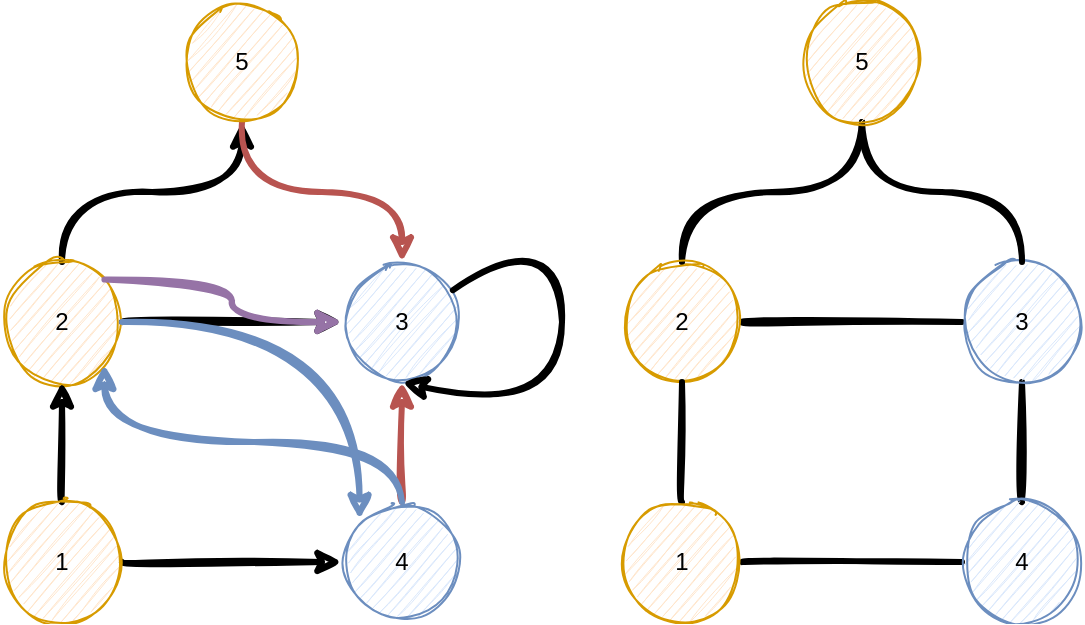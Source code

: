 <mxfile>
    <diagram id="0hCsJiBxk6M5pAmyBCVN" name="Page-1">
        <mxGraphModel dx="1389" dy="488" grid="1" gridSize="10" guides="1" tooltips="1" connect="1" arrows="1" fold="1" page="1" pageScale="1" pageWidth="413" pageHeight="583" math="0" shadow="0">
            <root>
                <mxCell id="0"/>
                <mxCell id="1" parent="0"/>
                <mxCell id="13" style="edgeStyle=orthogonalEdgeStyle;html=1;exitX=1;exitY=0.5;exitDx=0;exitDy=0;entryX=0;entryY=0.5;entryDx=0;entryDy=0;strokeWidth=3;curved=1;sketch=1;" parent="1" source="2" target="5" edge="1">
                    <mxGeometry relative="1" as="geometry"/>
                </mxCell>
                <mxCell id="16" style="edgeStyle=orthogonalEdgeStyle;html=1;exitX=0.5;exitY=0;exitDx=0;exitDy=0;entryX=0.5;entryY=1;entryDx=0;entryDy=0;strokeWidth=3;curved=1;sketch=1;" parent="1" source="2" target="6" edge="1">
                    <mxGeometry relative="1" as="geometry"/>
                </mxCell>
                <mxCell id="2" value="2" style="ellipse;whiteSpace=wrap;html=1;aspect=fixed;fillColor=#ffe6cc;strokeColor=#d79b00;sketch=1;" parent="1" vertex="1">
                    <mxGeometry x="110" y="190" width="60" height="60" as="geometry"/>
                </mxCell>
                <mxCell id="10" style="edgeStyle=orthogonalEdgeStyle;html=1;exitX=1;exitY=0.5;exitDx=0;exitDy=0;entryX=0;entryY=0.5;entryDx=0;entryDy=0;strokeWidth=3;curved=1;sketch=1;" parent="1" source="3" target="4" edge="1">
                    <mxGeometry relative="1" as="geometry"/>
                </mxCell>
                <mxCell id="17" style="edgeStyle=orthogonalEdgeStyle;html=1;exitX=0.5;exitY=0;exitDx=0;exitDy=0;entryX=0.5;entryY=1;entryDx=0;entryDy=0;strokeWidth=3;curved=1;sketch=1;" parent="1" source="3" target="2" edge="1">
                    <mxGeometry relative="1" as="geometry"/>
                </mxCell>
                <mxCell id="3" value="1" style="ellipse;whiteSpace=wrap;html=1;aspect=fixed;fillColor=#ffe6cc;strokeColor=#d79b00;sketch=1;" parent="1" vertex="1">
                    <mxGeometry x="110" y="310" width="60" height="60" as="geometry"/>
                </mxCell>
                <mxCell id="15" style="edgeStyle=orthogonalEdgeStyle;html=1;exitX=0.5;exitY=0;exitDx=0;exitDy=0;entryX=0.5;entryY=1;entryDx=0;entryDy=0;strokeWidth=3;curved=1;sketch=1;fillColor=#f8cecc;strokeColor=#b85450;" parent="1" source="4" target="5" edge="1">
                    <mxGeometry relative="1" as="geometry"/>
                </mxCell>
                <mxCell id="4" value="4" style="ellipse;whiteSpace=wrap;html=1;aspect=fixed;fillColor=#dae8fc;strokeColor=#6c8ebf;sketch=1;" parent="1" vertex="1">
                    <mxGeometry x="280" y="310" width="60" height="60" as="geometry"/>
                </mxCell>
                <mxCell id="5" value="3" style="ellipse;whiteSpace=wrap;html=1;aspect=fixed;fillColor=#dae8fc;strokeColor=#6c8ebf;sketch=1;" parent="1" vertex="1">
                    <mxGeometry x="280" y="190" width="60" height="60" as="geometry"/>
                </mxCell>
                <mxCell id="14" style="edgeStyle=orthogonalEdgeStyle;html=1;exitX=0.5;exitY=1;exitDx=0;exitDy=0;entryX=0.5;entryY=0;entryDx=0;entryDy=0;strokeWidth=3;curved=1;sketch=1;fillColor=#f8cecc;strokeColor=#b85450;" parent="1" source="6" target="5" edge="1">
                    <mxGeometry relative="1" as="geometry"/>
                </mxCell>
                <mxCell id="6" value="5" style="ellipse;whiteSpace=wrap;html=1;aspect=fixed;fillColor=#ffe6cc;strokeColor=#d79b00;sketch=1;" parent="1" vertex="1">
                    <mxGeometry x="200" y="60" width="60" height="60" as="geometry"/>
                </mxCell>
                <mxCell id="30" style="edgeStyle=orthogonalEdgeStyle;html=1;exitX=1;exitY=0.5;exitDx=0;exitDy=0;entryX=0;entryY=0.5;entryDx=0;entryDy=0;strokeWidth=3;curved=1;sketch=1;endArrow=none;endFill=0;" edge="1" parent="1" source="32" target="38">
                    <mxGeometry relative="1" as="geometry"/>
                </mxCell>
                <mxCell id="31" style="edgeStyle=orthogonalEdgeStyle;html=1;exitX=0.5;exitY=0;exitDx=0;exitDy=0;entryX=0.5;entryY=1;entryDx=0;entryDy=0;strokeWidth=3;curved=1;sketch=1;endArrow=none;endFill=0;" edge="1" parent="1" source="32" target="40">
                    <mxGeometry relative="1" as="geometry"/>
                </mxCell>
                <mxCell id="32" value="2" style="ellipse;whiteSpace=wrap;html=1;aspect=fixed;fillColor=#ffe6cc;strokeColor=#d79b00;sketch=1;" vertex="1" parent="1">
                    <mxGeometry x="420" y="190" width="60" height="60" as="geometry"/>
                </mxCell>
                <mxCell id="33" style="edgeStyle=orthogonalEdgeStyle;html=1;exitX=1;exitY=0.5;exitDx=0;exitDy=0;entryX=0;entryY=0.5;entryDx=0;entryDy=0;strokeWidth=3;curved=1;sketch=1;endArrow=none;endFill=0;" edge="1" parent="1" source="35" target="37">
                    <mxGeometry relative="1" as="geometry"/>
                </mxCell>
                <mxCell id="34" style="edgeStyle=orthogonalEdgeStyle;html=1;exitX=0.5;exitY=0;exitDx=0;exitDy=0;entryX=0.5;entryY=1;entryDx=0;entryDy=0;strokeWidth=3;curved=1;sketch=1;endArrow=none;endFill=0;" edge="1" parent="1" source="35" target="32">
                    <mxGeometry relative="1" as="geometry"/>
                </mxCell>
                <mxCell id="35" value="1" style="ellipse;whiteSpace=wrap;html=1;aspect=fixed;fillColor=#ffe6cc;strokeColor=#d79b00;sketch=1;" vertex="1" parent="1">
                    <mxGeometry x="420" y="310" width="60" height="60" as="geometry"/>
                </mxCell>
                <mxCell id="36" style="edgeStyle=orthogonalEdgeStyle;html=1;exitX=0.5;exitY=0;exitDx=0;exitDy=0;entryX=0.5;entryY=1;entryDx=0;entryDy=0;strokeWidth=3;curved=1;sketch=1;endArrow=none;endFill=0;" edge="1" parent="1" source="37" target="38">
                    <mxGeometry relative="1" as="geometry"/>
                </mxCell>
                <mxCell id="37" value="4" style="ellipse;whiteSpace=wrap;html=1;aspect=fixed;fillColor=#dae8fc;strokeColor=#6c8ebf;sketch=1;" vertex="1" parent="1">
                    <mxGeometry x="590" y="310" width="60" height="60" as="geometry"/>
                </mxCell>
                <mxCell id="38" value="3" style="ellipse;whiteSpace=wrap;html=1;aspect=fixed;fillColor=#dae8fc;strokeColor=#6c8ebf;sketch=1;" vertex="1" parent="1">
                    <mxGeometry x="590" y="190" width="60" height="60" as="geometry"/>
                </mxCell>
                <mxCell id="39" style="edgeStyle=orthogonalEdgeStyle;html=1;exitX=0.5;exitY=1;exitDx=0;exitDy=0;entryX=0.5;entryY=0;entryDx=0;entryDy=0;strokeWidth=3;curved=1;sketch=1;endArrow=none;endFill=0;" edge="1" parent="1" source="40" target="38">
                    <mxGeometry relative="1" as="geometry"/>
                </mxCell>
                <mxCell id="40" value="5" style="ellipse;whiteSpace=wrap;html=1;aspect=fixed;fillColor=#ffe6cc;strokeColor=#d79b00;sketch=1;" vertex="1" parent="1">
                    <mxGeometry x="510" y="60" width="60" height="60" as="geometry"/>
                </mxCell>
                <mxCell id="43" style="edgeStyle=orthogonalEdgeStyle;html=1;entryX=0.5;entryY=1;entryDx=0;entryDy=0;strokeWidth=3;curved=1;sketch=1;" edge="1" parent="1" source="5" target="5">
                    <mxGeometry relative="1" as="geometry">
                        <Array as="points">
                            <mxPoint x="390" y="270"/>
                        </Array>
                    </mxGeometry>
                </mxCell>
                <mxCell id="44" style="edgeStyle=orthogonalEdgeStyle;html=1;exitX=0.5;exitY=0;exitDx=0;exitDy=0;entryX=1;entryY=1;entryDx=0;entryDy=0;strokeWidth=3;curved=1;sketch=1;fillColor=#dae8fc;strokeColor=#6c8ebf;" edge="1" parent="1" source="4" target="2">
                    <mxGeometry relative="1" as="geometry"/>
                </mxCell>
                <mxCell id="45" style="edgeStyle=orthogonalEdgeStyle;html=1;exitX=1;exitY=0.5;exitDx=0;exitDy=0;entryX=0;entryY=0;entryDx=0;entryDy=0;strokeWidth=3;curved=1;sketch=1;fillColor=#dae8fc;strokeColor=#6c8ebf;" edge="1" parent="1" source="2" target="4">
                    <mxGeometry relative="1" as="geometry"/>
                </mxCell>
                <mxCell id="47" style="edgeStyle=orthogonalEdgeStyle;html=1;exitX=1;exitY=0;exitDx=0;exitDy=0;entryX=0;entryY=0.5;entryDx=0;entryDy=0;strokeWidth=3;curved=1;sketch=1;fillColor=#e1d5e7;strokeColor=#9673a6;" edge="1" parent="1" source="2" target="5">
                    <mxGeometry relative="1" as="geometry"/>
                </mxCell>
            </root>
        </mxGraphModel>
    </diagram>
</mxfile>